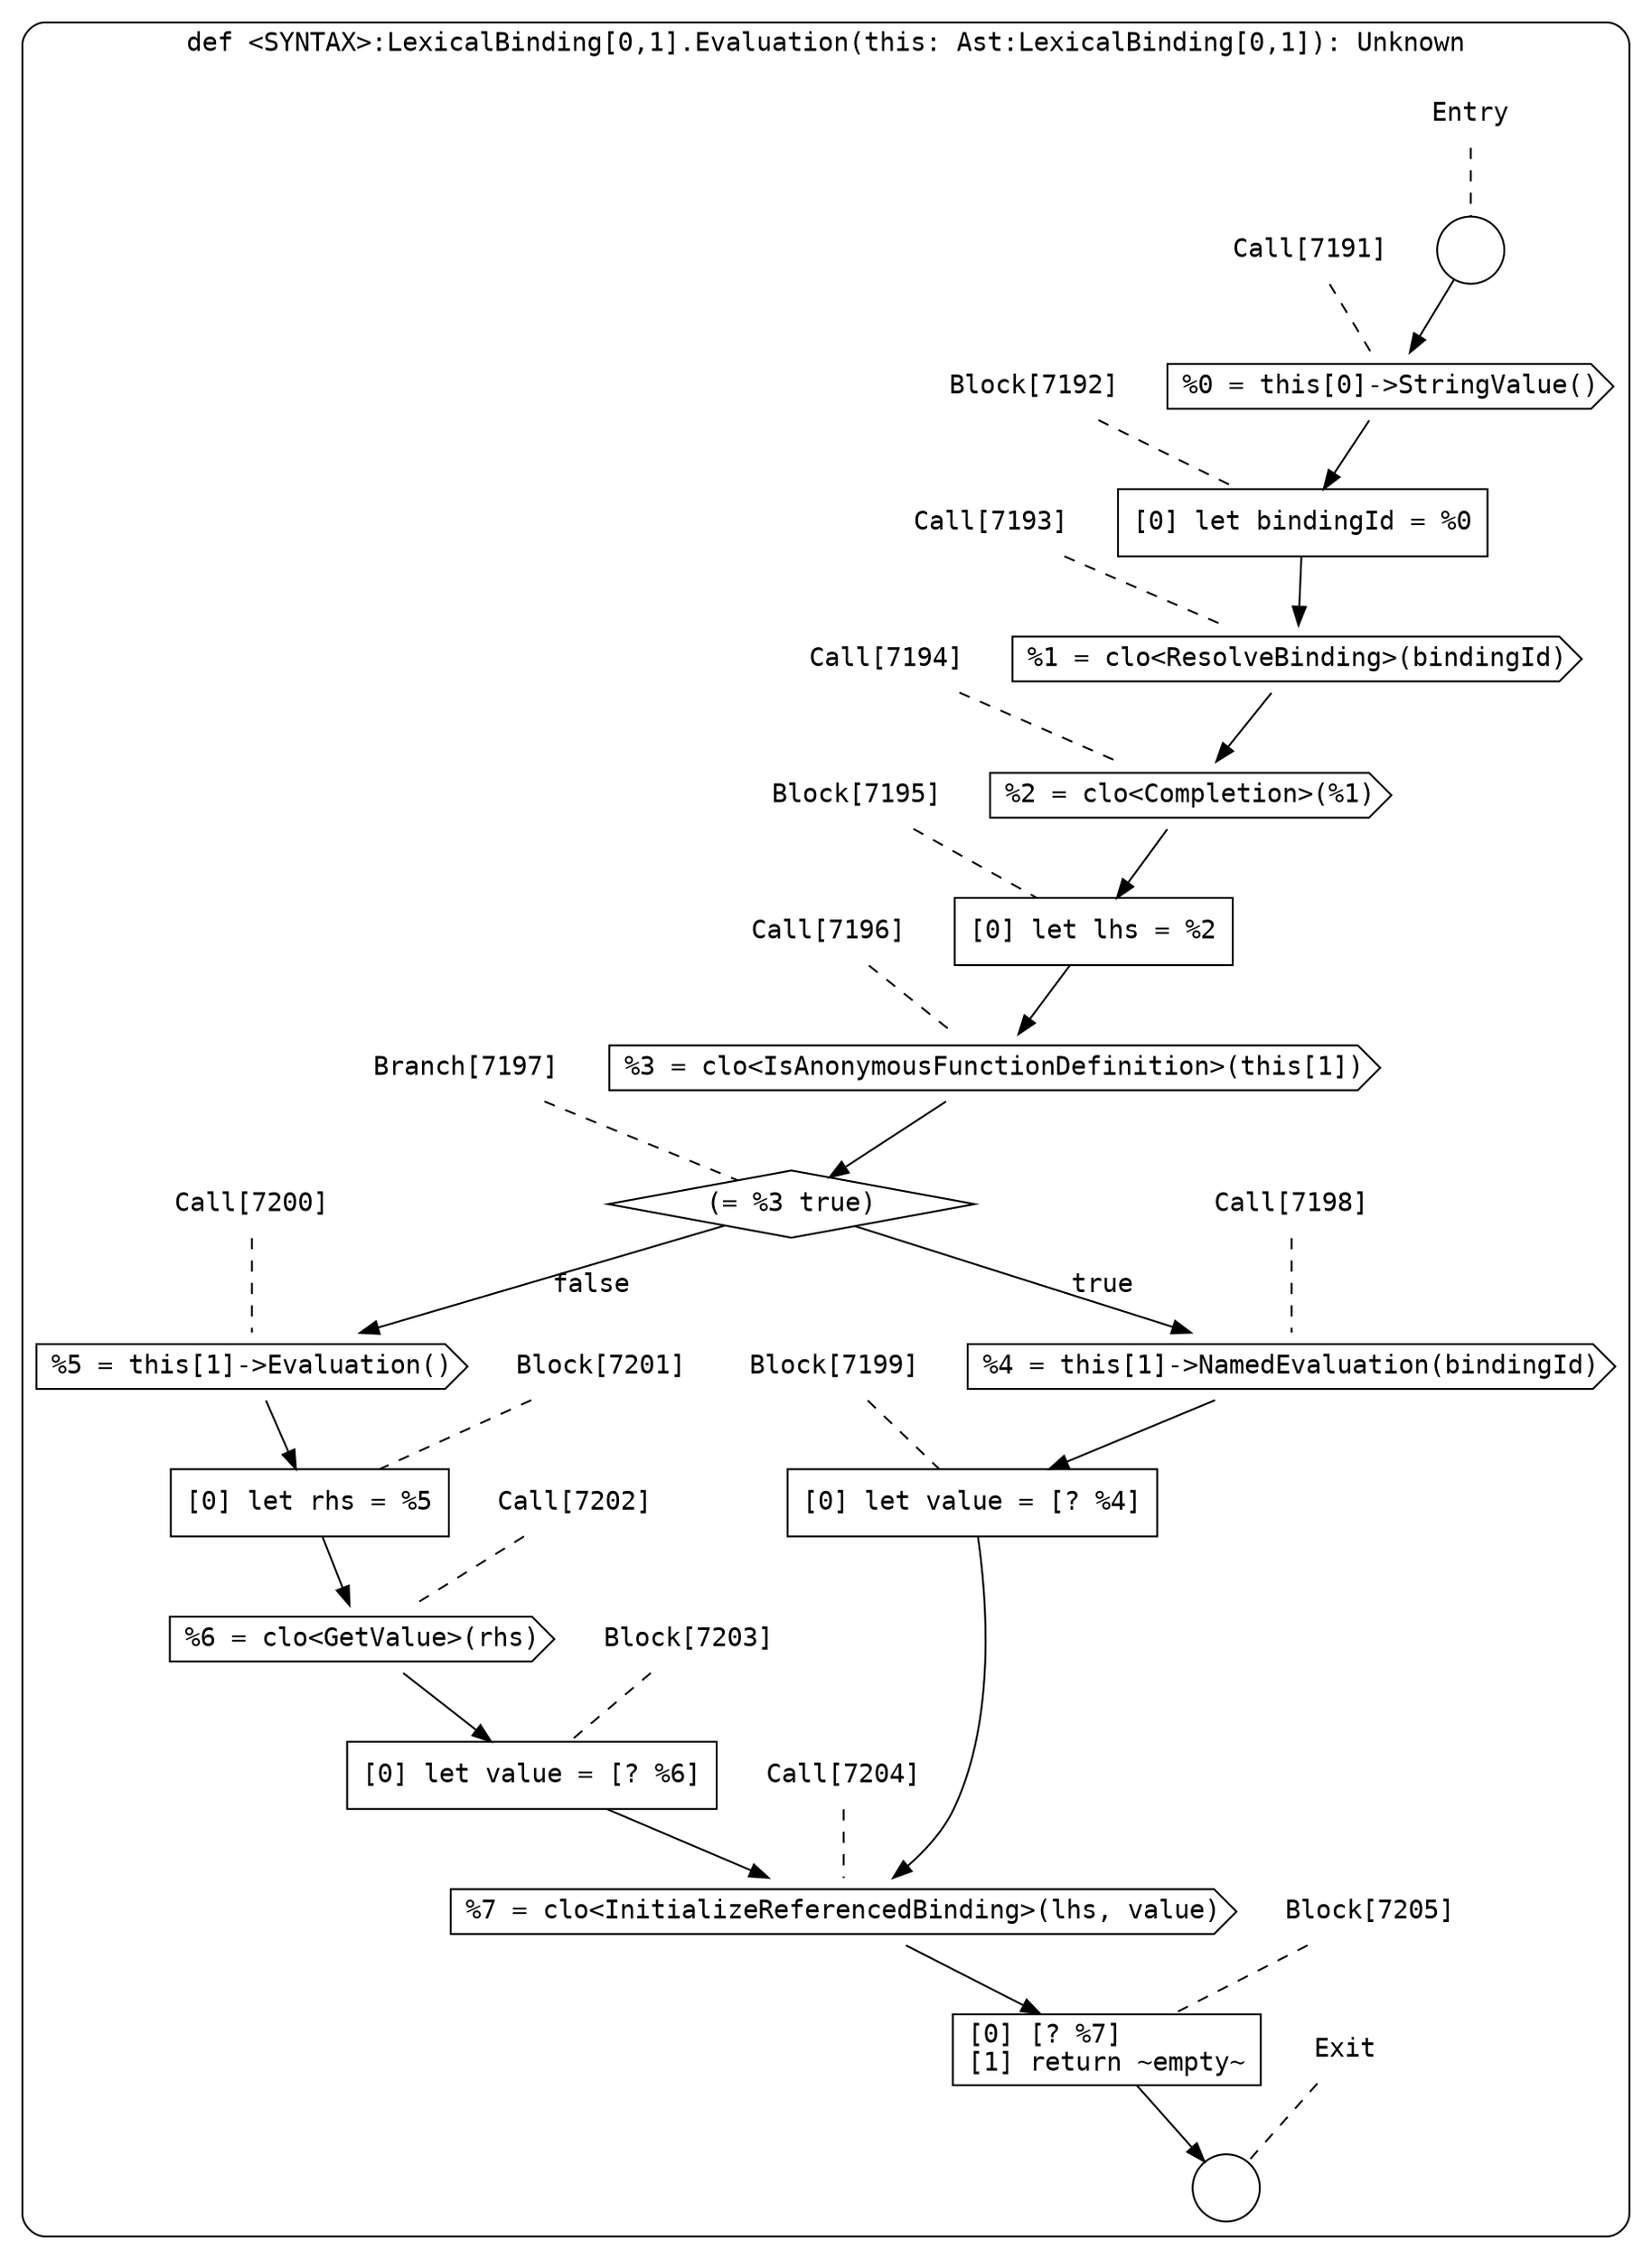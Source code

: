 digraph {
  graph [fontname = "Consolas"]
  node [fontname = "Consolas"]
  edge [fontname = "Consolas"]
  subgraph cluster1389 {
    label = "def <SYNTAX>:LexicalBinding[0,1].Evaluation(this: Ast:LexicalBinding[0,1]): Unknown"
    style = rounded
    cluster1389_entry_name [shape=none, label=<<font color="black">Entry</font>>]
    cluster1389_entry_name -> cluster1389_entry [arrowhead=none, color="black", style=dashed]
    cluster1389_entry [shape=circle label=" " color="black" fillcolor="white" style=filled]
    cluster1389_entry -> node7191 [color="black"]
    cluster1389_exit_name [shape=none, label=<<font color="black">Exit</font>>]
    cluster1389_exit_name -> cluster1389_exit [arrowhead=none, color="black", style=dashed]
    cluster1389_exit [shape=circle label=" " color="black" fillcolor="white" style=filled]
    node7191_name [shape=none, label=<<font color="black">Call[7191]</font>>]
    node7191_name -> node7191 [arrowhead=none, color="black", style=dashed]
    node7191 [shape=cds, label=<<font color="black">%0 = this[0]-&gt;StringValue()</font>> color="black" fillcolor="white", style=filled]
    node7191 -> node7192 [color="black"]
    node7192_name [shape=none, label=<<font color="black">Block[7192]</font>>]
    node7192_name -> node7192 [arrowhead=none, color="black", style=dashed]
    node7192 [shape=box, label=<<font color="black">[0] let bindingId = %0<BR ALIGN="LEFT"/></font>> color="black" fillcolor="white", style=filled]
    node7192 -> node7193 [color="black"]
    node7193_name [shape=none, label=<<font color="black">Call[7193]</font>>]
    node7193_name -> node7193 [arrowhead=none, color="black", style=dashed]
    node7193 [shape=cds, label=<<font color="black">%1 = clo&lt;ResolveBinding&gt;(bindingId)</font>> color="black" fillcolor="white", style=filled]
    node7193 -> node7194 [color="black"]
    node7194_name [shape=none, label=<<font color="black">Call[7194]</font>>]
    node7194_name -> node7194 [arrowhead=none, color="black", style=dashed]
    node7194 [shape=cds, label=<<font color="black">%2 = clo&lt;Completion&gt;(%1)</font>> color="black" fillcolor="white", style=filled]
    node7194 -> node7195 [color="black"]
    node7195_name [shape=none, label=<<font color="black">Block[7195]</font>>]
    node7195_name -> node7195 [arrowhead=none, color="black", style=dashed]
    node7195 [shape=box, label=<<font color="black">[0] let lhs = %2<BR ALIGN="LEFT"/></font>> color="black" fillcolor="white", style=filled]
    node7195 -> node7196 [color="black"]
    node7196_name [shape=none, label=<<font color="black">Call[7196]</font>>]
    node7196_name -> node7196 [arrowhead=none, color="black", style=dashed]
    node7196 [shape=cds, label=<<font color="black">%3 = clo&lt;IsAnonymousFunctionDefinition&gt;(this[1])</font>> color="black" fillcolor="white", style=filled]
    node7196 -> node7197 [color="black"]
    node7197_name [shape=none, label=<<font color="black">Branch[7197]</font>>]
    node7197_name -> node7197 [arrowhead=none, color="black", style=dashed]
    node7197 [shape=diamond, label=<<font color="black">(= %3 true)</font>> color="black" fillcolor="white", style=filled]
    node7197 -> node7198 [label=<<font color="black">true</font>> color="black"]
    node7197 -> node7200 [label=<<font color="black">false</font>> color="black"]
    node7198_name [shape=none, label=<<font color="black">Call[7198]</font>>]
    node7198_name -> node7198 [arrowhead=none, color="black", style=dashed]
    node7198 [shape=cds, label=<<font color="black">%4 = this[1]-&gt;NamedEvaluation(bindingId)</font>> color="black" fillcolor="white", style=filled]
    node7198 -> node7199 [color="black"]
    node7200_name [shape=none, label=<<font color="black">Call[7200]</font>>]
    node7200_name -> node7200 [arrowhead=none, color="black", style=dashed]
    node7200 [shape=cds, label=<<font color="black">%5 = this[1]-&gt;Evaluation()</font>> color="black" fillcolor="white", style=filled]
    node7200 -> node7201 [color="black"]
    node7199_name [shape=none, label=<<font color="black">Block[7199]</font>>]
    node7199_name -> node7199 [arrowhead=none, color="black", style=dashed]
    node7199 [shape=box, label=<<font color="black">[0] let value = [? %4]<BR ALIGN="LEFT"/></font>> color="black" fillcolor="white", style=filled]
    node7199 -> node7204 [color="black"]
    node7201_name [shape=none, label=<<font color="black">Block[7201]</font>>]
    node7201_name -> node7201 [arrowhead=none, color="black", style=dashed]
    node7201 [shape=box, label=<<font color="black">[0] let rhs = %5<BR ALIGN="LEFT"/></font>> color="black" fillcolor="white", style=filled]
    node7201 -> node7202 [color="black"]
    node7204_name [shape=none, label=<<font color="black">Call[7204]</font>>]
    node7204_name -> node7204 [arrowhead=none, color="black", style=dashed]
    node7204 [shape=cds, label=<<font color="black">%7 = clo&lt;InitializeReferencedBinding&gt;(lhs, value)</font>> color="black" fillcolor="white", style=filled]
    node7204 -> node7205 [color="black"]
    node7202_name [shape=none, label=<<font color="black">Call[7202]</font>>]
    node7202_name -> node7202 [arrowhead=none, color="black", style=dashed]
    node7202 [shape=cds, label=<<font color="black">%6 = clo&lt;GetValue&gt;(rhs)</font>> color="black" fillcolor="white", style=filled]
    node7202 -> node7203 [color="black"]
    node7205_name [shape=none, label=<<font color="black">Block[7205]</font>>]
    node7205_name -> node7205 [arrowhead=none, color="black", style=dashed]
    node7205 [shape=box, label=<<font color="black">[0] [? %7]<BR ALIGN="LEFT"/>[1] return ~empty~<BR ALIGN="LEFT"/></font>> color="black" fillcolor="white", style=filled]
    node7205 -> cluster1389_exit [color="black"]
    node7203_name [shape=none, label=<<font color="black">Block[7203]</font>>]
    node7203_name -> node7203 [arrowhead=none, color="black", style=dashed]
    node7203 [shape=box, label=<<font color="black">[0] let value = [? %6]<BR ALIGN="LEFT"/></font>> color="black" fillcolor="white", style=filled]
    node7203 -> node7204 [color="black"]
  }
}